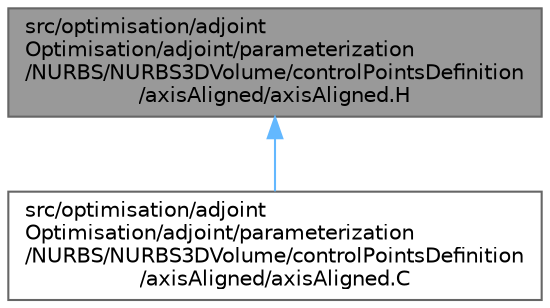 digraph "src/optimisation/adjointOptimisation/adjoint/parameterization/NURBS/NURBS3DVolume/controlPointsDefinition/axisAligned/axisAligned.H"
{
 // LATEX_PDF_SIZE
  bgcolor="transparent";
  edge [fontname=Helvetica,fontsize=10,labelfontname=Helvetica,labelfontsize=10];
  node [fontname=Helvetica,fontsize=10,shape=box,height=0.2,width=0.4];
  Node1 [id="Node000001",label="src/optimisation/adjoint\lOptimisation/adjoint/parameterization\l/NURBS/NURBS3DVolume/controlPointsDefinition\l/axisAligned/axisAligned.H",height=0.2,width=0.4,color="gray40", fillcolor="grey60", style="filled", fontcolor="black",tooltip=" "];
  Node1 -> Node2 [id="edge1_Node000001_Node000002",dir="back",color="steelblue1",style="solid",tooltip=" "];
  Node2 [id="Node000002",label="src/optimisation/adjoint\lOptimisation/adjoint/parameterization\l/NURBS/NURBS3DVolume/controlPointsDefinition\l/axisAligned/axisAligned.C",height=0.2,width=0.4,color="grey40", fillcolor="white", style="filled",URL="$axisAligned_8C.html",tooltip=" "];
}
